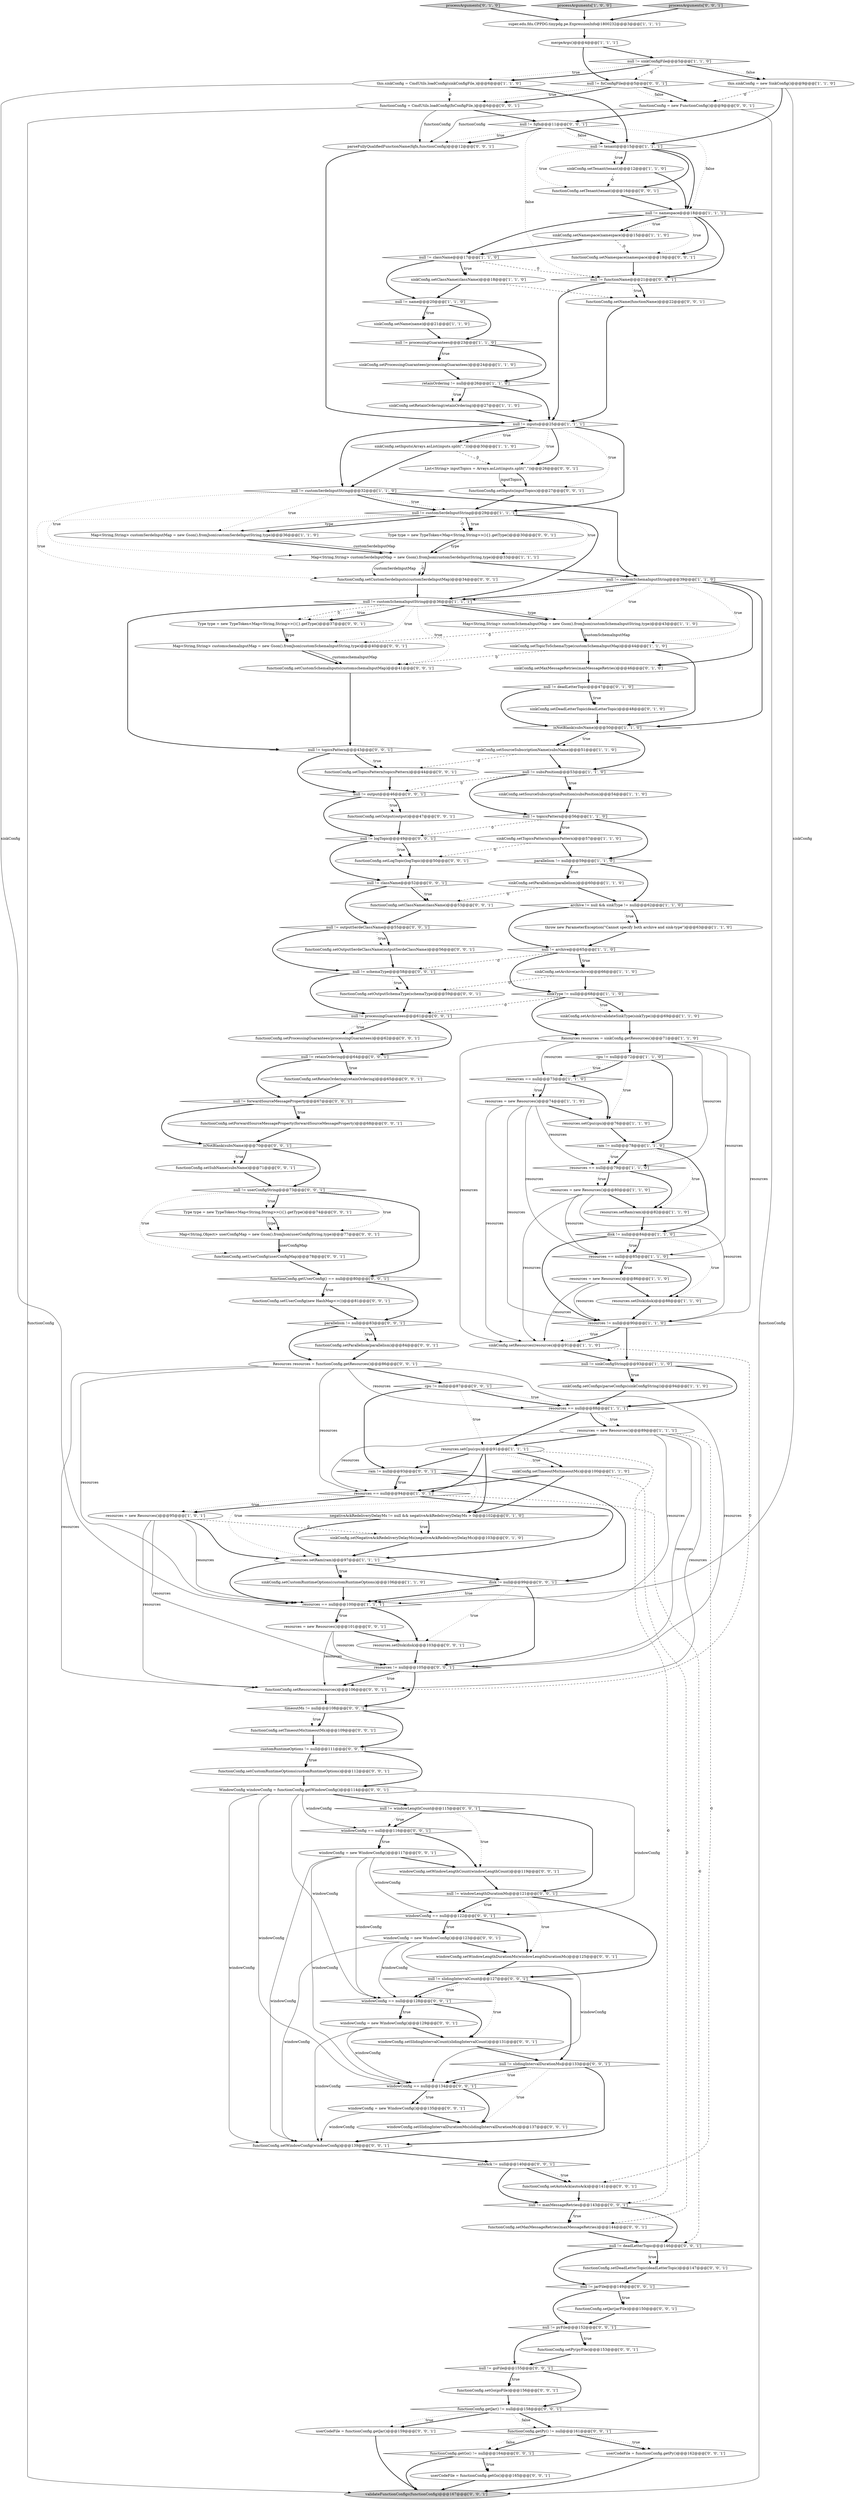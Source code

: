 digraph {
143 [style = filled, label = "functionConfig.setParallelism(parallelism)@@@84@@@['0', '0', '1']", fillcolor = white, shape = ellipse image = "AAA0AAABBB3BBB"];
32 [style = filled, label = "sinkConfig.setProcessingGuarantees(processingGuarantees)@@@24@@@['1', '1', '0']", fillcolor = white, shape = ellipse image = "AAA0AAABBB1BBB"];
144 [style = filled, label = "windowConfig = new WindowConfig()@@@117@@@['0', '0', '1']", fillcolor = white, shape = ellipse image = "AAA0AAABBB3BBB"];
41 [style = filled, label = "sinkConfig.setTopicToSchemaType(customSchemaInputMap)@@@44@@@['1', '1', '0']", fillcolor = white, shape = ellipse image = "AAA0AAABBB1BBB"];
123 [style = filled, label = "functionConfig.setCustomRuntimeOptions(customRuntimeOptions)@@@112@@@['0', '0', '1']", fillcolor = white, shape = ellipse image = "AAA0AAABBB3BBB"];
28 [style = filled, label = "sinkConfig.setClassName(className)@@@18@@@['1', '1', '0']", fillcolor = white, shape = ellipse image = "AAA0AAABBB1BBB"];
85 [style = filled, label = "functionConfig.setOutput(output)@@@47@@@['0', '0', '1']", fillcolor = white, shape = ellipse image = "AAA0AAABBB3BBB"];
165 [style = filled, label = "functionConfig.setNamespace(namespace)@@@19@@@['0', '0', '1']", fillcolor = white, shape = ellipse image = "AAA0AAABBB3BBB"];
130 [style = filled, label = "functionConfig.setClassName(className)@@@53@@@['0', '0', '1']", fillcolor = white, shape = ellipse image = "AAA0AAABBB3BBB"];
95 [style = filled, label = "functionConfig.setTopicsPattern(topicsPattern)@@@44@@@['0', '0', '1']", fillcolor = white, shape = ellipse image = "AAA0AAABBB3BBB"];
150 [style = filled, label = "functionConfig.setOutputSerdeClassName(outputSerdeClassName)@@@56@@@['0', '0', '1']", fillcolor = white, shape = ellipse image = "AAA0AAABBB3BBB"];
158 [style = filled, label = "null != slidingIntervalDurationMs@@@133@@@['0', '0', '1']", fillcolor = white, shape = diamond image = "AAA0AAABBB3BBB"];
161 [style = filled, label = "windowConfig.setSlidingIntervalCount(slidingIntervalCount)@@@131@@@['0', '0', '1']", fillcolor = white, shape = ellipse image = "AAA0AAABBB3BBB"];
7 [style = filled, label = "mergeArgs()@@@4@@@['1', '1', '1']", fillcolor = white, shape = ellipse image = "AAA0AAABBB1BBB"];
58 [style = filled, label = "sinkConfig.setConfigs(parseConfigs(sinkConfigString))@@@94@@@['1', '1', '0']", fillcolor = white, shape = ellipse image = "AAA0AAABBB1BBB"];
48 [style = filled, label = "resources.setRam(ram)@@@97@@@['1', '1', '1']", fillcolor = white, shape = ellipse image = "AAA0AAABBB1BBB"];
89 [style = filled, label = "windowConfig.setSlidingIntervalDurationMs(slidingIntervalDurationMs)@@@137@@@['0', '0', '1']", fillcolor = white, shape = ellipse image = "AAA0AAABBB3BBB"];
133 [style = filled, label = "List<String> inputTopics = Arrays.asList(inputs.split(\",\"))@@@26@@@['0', '0', '1']", fillcolor = white, shape = ellipse image = "AAA0AAABBB3BBB"];
142 [style = filled, label = "functionConfig = CmdUtils.loadConfig(fnConfigFile,)@@@6@@@['0', '0', '1']", fillcolor = white, shape = ellipse image = "AAA0AAABBB3BBB"];
0 [style = filled, label = "null != tenant@@@15@@@['1', '1', '1']", fillcolor = white, shape = diamond image = "AAA0AAABBB1BBB"];
6 [style = filled, label = "sinkConfig.setArchive(archive)@@@66@@@['1', '1', '0']", fillcolor = white, shape = ellipse image = "AAA0AAABBB1BBB"];
29 [style = filled, label = "sinkConfig.setCustomRuntimeOptions(customRuntimeOptions)@@@106@@@['1', '1', '0']", fillcolor = white, shape = ellipse image = "AAA0AAABBB1BBB"];
47 [style = filled, label = "resources = new Resources()@@@95@@@['1', '0', '1']", fillcolor = white, shape = ellipse image = "AAA0AAABBB1BBB"];
118 [style = filled, label = "functionConfig.setGo(goFile)@@@156@@@['0', '0', '1']", fillcolor = white, shape = ellipse image = "AAA0AAABBB3BBB"];
140 [style = filled, label = "validateFunctionConfigs(functionConfig)@@@167@@@['0', '0', '1']", fillcolor = lightgray, shape = ellipse image = "AAA0AAABBB3BBB"];
156 [style = filled, label = "null != className@@@52@@@['0', '0', '1']", fillcolor = white, shape = diamond image = "AAA0AAABBB3BBB"];
70 [style = filled, label = "processArguments['0', '1', '0']", fillcolor = lightgray, shape = diamond image = "AAA0AAABBB2BBB"];
157 [style = filled, label = "functionConfig.setForwardSourceMessageProperty(forwardSourceMessageProperty)@@@68@@@['0', '0', '1']", fillcolor = white, shape = ellipse image = "AAA0AAABBB3BBB"];
38 [style = filled, label = "sinkConfig.setTenant(tenant)@@@12@@@['1', '1', '0']", fillcolor = white, shape = ellipse image = "AAA0AAABBB1BBB"];
59 [style = filled, label = "processArguments['1', '0', '0']", fillcolor = lightgray, shape = diamond image = "AAA0AAABBB1BBB"];
132 [style = filled, label = "functionConfig.getJar() != null@@@158@@@['0', '0', '1']", fillcolor = white, shape = diamond image = "AAA0AAABBB3BBB"];
80 [style = filled, label = "windowConfig == null@@@116@@@['0', '0', '1']", fillcolor = white, shape = diamond image = "AAA0AAABBB3BBB"];
111 [style = filled, label = "windowConfig.setWindowLengthCount(windowLengthCount)@@@119@@@['0', '0', '1']", fillcolor = white, shape = ellipse image = "AAA0AAABBB3BBB"];
93 [style = filled, label = "Type type = new TypeToken<Map<String,String>>(){}.getType()@@@30@@@['0', '0', '1']", fillcolor = white, shape = ellipse image = "AAA0AAABBB3BBB"];
50 [style = filled, label = "archive != null && sinkType != null@@@62@@@['1', '1', '0']", fillcolor = white, shape = diamond image = "AAA0AAABBB1BBB"];
66 [style = filled, label = "cpu != null@@@72@@@['1', '1', '0']", fillcolor = white, shape = diamond image = "AAA0AAABBB1BBB"];
164 [style = filled, label = "disk != null@@@99@@@['0', '0', '1']", fillcolor = white, shape = diamond image = "AAA0AAABBB3BBB"];
105 [style = filled, label = "resources.setDisk(disk)@@@103@@@['0', '0', '1']", fillcolor = white, shape = ellipse image = "AAA0AAABBB3BBB"];
154 [style = filled, label = "windowConfig = new WindowConfig()@@@135@@@['0', '0', '1']", fillcolor = white, shape = ellipse image = "AAA0AAABBB3BBB"];
153 [style = filled, label = "functionConfig.setProcessingGuarantees(processingGuarantees)@@@62@@@['0', '0', '1']", fillcolor = white, shape = ellipse image = "AAA0AAABBB3BBB"];
81 [style = filled, label = "userCodeFile = functionConfig.getJar()@@@159@@@['0', '0', '1']", fillcolor = white, shape = ellipse image = "AAA0AAABBB3BBB"];
72 [style = filled, label = "sinkConfig.setNegativeAckRedeliveryDelayMs(negativeAckRedeliveryDelayMs)@@@103@@@['0', '1', '0']", fillcolor = white, shape = ellipse image = "AAA1AAABBB2BBB"];
90 [style = filled, label = "cpu != null@@@87@@@['0', '0', '1']", fillcolor = white, shape = diamond image = "AAA0AAABBB3BBB"];
92 [style = filled, label = "Type type = new TypeToken<Map<String,String>>(){}.getType()@@@37@@@['0', '0', '1']", fillcolor = white, shape = ellipse image = "AAA0AAABBB3BBB"];
100 [style = filled, label = "windowConfig == null@@@128@@@['0', '0', '1']", fillcolor = white, shape = diamond image = "AAA0AAABBB3BBB"];
35 [style = filled, label = "isNotBlank(subsName)@@@50@@@['1', '1', '0']", fillcolor = white, shape = diamond image = "AAA0AAABBB1BBB"];
103 [style = filled, label = "null != goFile@@@155@@@['0', '0', '1']", fillcolor = white, shape = diamond image = "AAA0AAABBB3BBB"];
135 [style = filled, label = "null != outputSerdeClassName@@@55@@@['0', '0', '1']", fillcolor = white, shape = diamond image = "AAA0AAABBB3BBB"];
19 [style = filled, label = "resources != null@@@90@@@['1', '1', '0']", fillcolor = white, shape = diamond image = "AAA0AAABBB1BBB"];
82 [style = filled, label = "Resources resources = functionConfig.getResources()@@@86@@@['0', '0', '1']", fillcolor = white, shape = ellipse image = "AAA0AAABBB3BBB"];
40 [style = filled, label = "resources = new Resources()@@@80@@@['1', '1', '0']", fillcolor = white, shape = ellipse image = "AAA0AAABBB1BBB"];
77 [style = filled, label = "Type type = new TypeToken<Map<String,String>>(){}.getType()@@@74@@@['0', '0', '1']", fillcolor = white, shape = ellipse image = "AAA0AAABBB3BBB"];
11 [style = filled, label = "resources.setCpu(cpu)@@@91@@@['1', '1', '1']", fillcolor = white, shape = ellipse image = "AAA0AAABBB1BBB"];
4 [style = filled, label = "sinkConfig.setInputs(Arrays.asList(inputs.split(\",\")))@@@30@@@['1', '1', '0']", fillcolor = white, shape = ellipse image = "AAA0AAABBB1BBB"];
110 [style = filled, label = "null != jarFile@@@149@@@['0', '0', '1']", fillcolor = white, shape = diamond image = "AAA0AAABBB3BBB"];
57 [style = filled, label = "parallelism != null@@@59@@@['1', '1', '0']", fillcolor = white, shape = diamond image = "AAA0AAABBB1BBB"];
3 [style = filled, label = "Map<String,String> customSerdeInputMap = new Gson().fromJson(customSerdeInputString,type)@@@36@@@['1', '1', '0']", fillcolor = white, shape = ellipse image = "AAA0AAABBB1BBB"];
128 [style = filled, label = "processArguments['0', '0', '1']", fillcolor = lightgray, shape = diamond image = "AAA0AAABBB3BBB"];
166 [style = filled, label = "resources != null@@@105@@@['0', '0', '1']", fillcolor = white, shape = diamond image = "AAA0AAABBB3BBB"];
24 [style = filled, label = "resources == null@@@88@@@['1', '1', '1']", fillcolor = white, shape = diamond image = "AAA0AAABBB1BBB"];
83 [style = filled, label = "null != processingGuarantees@@@61@@@['0', '0', '1']", fillcolor = white, shape = diamond image = "AAA0AAABBB3BBB"];
108 [style = filled, label = "functionConfig.setCustomSchemaInputs(customschemaInputMap)@@@41@@@['0', '0', '1']", fillcolor = white, shape = ellipse image = "AAA0AAABBB3BBB"];
62 [style = filled, label = "resources = new Resources()@@@89@@@['1', '1', '1']", fillcolor = white, shape = ellipse image = "AAA0AAABBB1BBB"];
107 [style = filled, label = "null != output@@@46@@@['0', '0', '1']", fillcolor = white, shape = diamond image = "AAA0AAABBB3BBB"];
138 [style = filled, label = "windowConfig.setWindowLengthDurationMs(windowLengthDurationMs)@@@125@@@['0', '0', '1']", fillcolor = white, shape = ellipse image = "AAA0AAABBB3BBB"];
16 [style = filled, label = "ram != null@@@78@@@['1', '1', '0']", fillcolor = white, shape = diamond image = "AAA0AAABBB1BBB"];
119 [style = filled, label = "autoAck != null@@@140@@@['0', '0', '1']", fillcolor = white, shape = diamond image = "AAA0AAABBB3BBB"];
2 [style = filled, label = "null != topicsPattern@@@56@@@['1', '1', '0']", fillcolor = white, shape = diamond image = "AAA0AAABBB1BBB"];
15 [style = filled, label = "Map<String,String> customSerdeInputMap = new Gson().fromJson(customSerdeInputString,type)@@@33@@@['1', '1', '1']", fillcolor = white, shape = ellipse image = "AAA0AAABBB1BBB"];
109 [style = filled, label = "functionConfig = new FunctionConfig()@@@9@@@['0', '0', '1']", fillcolor = white, shape = ellipse image = "AAA0AAABBB3BBB"];
8 [style = filled, label = "null != customSchemaInputString@@@36@@@['1', '1', '1']", fillcolor = white, shape = diamond image = "AAA0AAABBB1BBB"];
88 [style = filled, label = "null != userConfigString@@@73@@@['0', '0', '1']", fillcolor = white, shape = diamond image = "AAA0AAABBB3BBB"];
113 [style = filled, label = "windowConfig == null@@@122@@@['0', '0', '1']", fillcolor = white, shape = diamond image = "AAA0AAABBB3BBB"];
137 [style = filled, label = "windowConfig = new WindowConfig()@@@129@@@['0', '0', '1']", fillcolor = white, shape = ellipse image = "AAA0AAABBB3BBB"];
145 [style = filled, label = "null != windowLengthDurationMs@@@121@@@['0', '0', '1']", fillcolor = white, shape = diamond image = "AAA0AAABBB3BBB"];
55 [style = filled, label = "sinkConfig.setParallelism(parallelism)@@@60@@@['1', '1', '0']", fillcolor = white, shape = ellipse image = "AAA0AAABBB1BBB"];
53 [style = filled, label = "null != customSchemaInputString@@@39@@@['1', '1', '0']", fillcolor = white, shape = diamond image = "AAA0AAABBB1BBB"];
155 [style = filled, label = "userCodeFile = functionConfig.getGo()@@@165@@@['0', '0', '1']", fillcolor = white, shape = ellipse image = "AAA0AAABBB3BBB"];
42 [style = filled, label = "resources == null@@@79@@@['1', '1', '0']", fillcolor = white, shape = diamond image = "AAA0AAABBB1BBB"];
61 [style = filled, label = "sinkConfig.setArchive(validateSinkType(sinkType))@@@69@@@['1', '1', '0']", fillcolor = white, shape = ellipse image = "AAA0AAABBB1BBB"];
76 [style = filled, label = "functionConfig.setMaxMessageRetries(maxMessageRetries)@@@144@@@['0', '0', '1']", fillcolor = white, shape = ellipse image = "AAA0AAABBB3BBB"];
146 [style = filled, label = "timeoutMs != null@@@108@@@['0', '0', '1']", fillcolor = white, shape = diamond image = "AAA0AAABBB3BBB"];
64 [style = filled, label = "null != subsPosition@@@53@@@['1', '1', '0']", fillcolor = white, shape = diamond image = "AAA0AAABBB1BBB"];
160 [style = filled, label = "resources = new Resources()@@@101@@@['0', '0', '1']", fillcolor = white, shape = ellipse image = "AAA0AAABBB3BBB"];
117 [style = filled, label = "customRuntimeOptions != null@@@111@@@['0', '0', '1']", fillcolor = white, shape = diamond image = "AAA0AAABBB3BBB"];
54 [style = filled, label = "sinkConfig.setName(name)@@@21@@@['1', '1', '0']", fillcolor = white, shape = ellipse image = "AAA0AAABBB1BBB"];
20 [style = filled, label = "resources == null@@@94@@@['1', '0', '1']", fillcolor = white, shape = diamond image = "AAA0AAABBB1BBB"];
1 [style = filled, label = "sinkConfig.setSourceSubscriptionPosition(subsPosition)@@@54@@@['1', '1', '0']", fillcolor = white, shape = ellipse image = "AAA0AAABBB1BBB"];
52 [style = filled, label = "resources.setDisk(disk)@@@88@@@['1', '1', '0']", fillcolor = white, shape = ellipse image = "AAA0AAABBB1BBB"];
51 [style = filled, label = "resources == null@@@85@@@['1', '1', '0']", fillcolor = white, shape = diamond image = "AAA0AAABBB1BBB"];
34 [style = filled, label = "null != name@@@20@@@['1', '1', '0']", fillcolor = white, shape = diamond image = "AAA0AAABBB1BBB"];
98 [style = filled, label = "null != deadLetterTopic@@@146@@@['0', '0', '1']", fillcolor = white, shape = diamond image = "AAA0AAABBB3BBB"];
33 [style = filled, label = "null != inputs@@@25@@@['1', '1', '1']", fillcolor = white, shape = diamond image = "AAA0AAABBB1BBB"];
97 [style = filled, label = "parseFullyQualifiedFunctionName(fqfn,functionConfig)@@@12@@@['0', '0', '1']", fillcolor = white, shape = ellipse image = "AAA0AAABBB3BBB"];
134 [style = filled, label = "null != pyFile@@@152@@@['0', '0', '1']", fillcolor = white, shape = diamond image = "AAA0AAABBB3BBB"];
43 [style = filled, label = "Map<String,String> customSchemaInputMap = new Gson().fromJson(customSchemaInputString,type)@@@43@@@['1', '1', '0']", fillcolor = white, shape = ellipse image = "AAA0AAABBB1BBB"];
84 [style = filled, label = "functionConfig.setInputs(inputTopics)@@@27@@@['0', '0', '1']", fillcolor = white, shape = ellipse image = "AAA0AAABBB3BBB"];
124 [style = filled, label = "windowConfig = new WindowConfig()@@@123@@@['0', '0', '1']", fillcolor = white, shape = ellipse image = "AAA0AAABBB3BBB"];
129 [style = filled, label = "isNotBlank(subsName)@@@70@@@['0', '0', '1']", fillcolor = white, shape = diamond image = "AAA0AAABBB3BBB"];
120 [style = filled, label = "functionConfig.setWindowConfig(windowConfig)@@@139@@@['0', '0', '1']", fillcolor = white, shape = ellipse image = "AAA0AAABBB3BBB"];
101 [style = filled, label = "windowConfig == null@@@134@@@['0', '0', '1']", fillcolor = white, shape = diamond image = "AAA0AAABBB3BBB"];
126 [style = filled, label = "functionConfig.setLogTopic(logTopic)@@@50@@@['0', '0', '1']", fillcolor = white, shape = ellipse image = "AAA0AAABBB3BBB"];
99 [style = filled, label = "functionConfig.setJar(jarFile)@@@150@@@['0', '0', '1']", fillcolor = white, shape = ellipse image = "AAA0AAABBB3BBB"];
39 [style = filled, label = "null != sinkConfigFile@@@5@@@['1', '1', '0']", fillcolor = white, shape = diamond image = "AAA0AAABBB1BBB"];
102 [style = filled, label = "parallelism != null@@@83@@@['0', '0', '1']", fillcolor = white, shape = diamond image = "AAA0AAABBB3BBB"];
127 [style = filled, label = "ram != null@@@93@@@['0', '0', '1']", fillcolor = white, shape = diamond image = "AAA0AAABBB3BBB"];
163 [style = filled, label = "functionConfig.getGo() != null@@@164@@@['0', '0', '1']", fillcolor = white, shape = diamond image = "AAA0AAABBB3BBB"];
45 [style = filled, label = "null != customSerdeInputString@@@29@@@['1', '1', '1']", fillcolor = white, shape = diamond image = "AAA0AAABBB1BBB"];
13 [style = filled, label = "null != processingGuarantees@@@23@@@['1', '1', '0']", fillcolor = white, shape = diamond image = "AAA0AAABBB1BBB"];
131 [style = filled, label = "null != functionName@@@21@@@['0', '0', '1']", fillcolor = white, shape = diamond image = "AAA0AAABBB3BBB"];
141 [style = filled, label = "functionConfig.setOutputSchemaType(schemaType)@@@59@@@['0', '0', '1']", fillcolor = white, shape = ellipse image = "AAA0AAABBB3BBB"];
125 [style = filled, label = "functionConfig.setDeadLetterTopic(deadLetterTopic)@@@147@@@['0', '0', '1']", fillcolor = white, shape = ellipse image = "AAA0AAABBB3BBB"];
31 [style = filled, label = "resources.setRam(ram)@@@82@@@['1', '1', '0']", fillcolor = white, shape = ellipse image = "AAA0AAABBB1BBB"];
49 [style = filled, label = "super.edu.fdu.CPPDG.tinypdg.pe.ExpressionInfo@1800232@@@3@@@['1', '1', '1']", fillcolor = white, shape = ellipse image = "AAA0AAABBB1BBB"];
115 [style = filled, label = "functionConfig.setRetainOrdering(retainOrdering)@@@65@@@['0', '0', '1']", fillcolor = white, shape = ellipse image = "AAA0AAABBB3BBB"];
148 [style = filled, label = "null != topicsPattern@@@43@@@['0', '0', '1']", fillcolor = white, shape = diamond image = "AAA0AAABBB3BBB"];
106 [style = filled, label = "Map<String,String> customschemaInputMap = new Gson().fromJson(customSchemaInputString,type)@@@40@@@['0', '0', '1']", fillcolor = white, shape = ellipse image = "AAA0AAABBB3BBB"];
159 [style = filled, label = "null != logTopic@@@49@@@['0', '0', '1']", fillcolor = white, shape = diamond image = "AAA0AAABBB3BBB"];
94 [style = filled, label = "functionConfig.setSubName(subsName)@@@71@@@['0', '0', '1']", fillcolor = white, shape = ellipse image = "AAA0AAABBB3BBB"];
152 [style = filled, label = "null != fqfn@@@11@@@['0', '0', '1']", fillcolor = white, shape = diamond image = "AAA0AAABBB3BBB"];
162 [style = filled, label = "null != fnConfigFile@@@5@@@['0', '0', '1']", fillcolor = white, shape = diamond image = "AAA0AAABBB3BBB"];
74 [style = filled, label = "null != maxMessageRetries@@@143@@@['0', '0', '1']", fillcolor = white, shape = diamond image = "AAA0AAABBB3BBB"];
37 [style = filled, label = "sinkConfig.setSourceSubscriptionName(subsName)@@@51@@@['1', '1', '0']", fillcolor = white, shape = ellipse image = "AAA0AAABBB1BBB"];
79 [style = filled, label = "functionConfig.setAutoAck(autoAck)@@@141@@@['0', '0', '1']", fillcolor = white, shape = ellipse image = "AAA0AAABBB3BBB"];
14 [style = filled, label = "null != customSerdeInputString@@@32@@@['1', '1', '0']", fillcolor = white, shape = diamond image = "AAA0AAABBB1BBB"];
65 [style = filled, label = "null != namespace@@@18@@@['1', '1', '1']", fillcolor = white, shape = diamond image = "AAA0AAABBB1BBB"];
121 [style = filled, label = "functionConfig.setName(functionName)@@@22@@@['0', '0', '1']", fillcolor = white, shape = ellipse image = "AAA0AAABBB3BBB"];
36 [style = filled, label = "this.sinkConfig = CmdUtils.loadConfig(sinkConfigFile,)@@@6@@@['1', '1', '0']", fillcolor = white, shape = ellipse image = "AAA0AAABBB1BBB"];
17 [style = filled, label = "resources = new Resources()@@@74@@@['1', '1', '0']", fillcolor = white, shape = ellipse image = "AAA0AAABBB1BBB"];
60 [style = filled, label = "sinkConfig.setTimeoutMs(timeoutMs)@@@100@@@['1', '1', '0']", fillcolor = white, shape = ellipse image = "AAA0AAABBB1BBB"];
26 [style = filled, label = "disk != null@@@84@@@['1', '1', '0']", fillcolor = white, shape = diamond image = "AAA0AAABBB1BBB"];
114 [style = filled, label = "functionConfig.setCustomSerdeInputs(customSerdeInputMap)@@@34@@@['0', '0', '1']", fillcolor = white, shape = ellipse image = "AAA0AAABBB3BBB"];
21 [style = filled, label = "Resources resources = sinkConfig.getResources()@@@71@@@['1', '1', '0']", fillcolor = white, shape = ellipse image = "AAA0AAABBB1BBB"];
112 [style = filled, label = "functionConfig.setUserConfig(userConfigMap)@@@78@@@['0', '0', '1']", fillcolor = white, shape = ellipse image = "AAA0AAABBB3BBB"];
147 [style = filled, label = "null != slidingIntervalCount@@@127@@@['0', '0', '1']", fillcolor = white, shape = diamond image = "AAA0AAABBB3BBB"];
68 [style = filled, label = "sinkConfig.setMaxMessageRetries(maxMessageRetries)@@@46@@@['0', '1', '0']", fillcolor = white, shape = ellipse image = "AAA1AAABBB2BBB"];
44 [style = filled, label = "sinkConfig.setTopicsPattern(topicsPattern)@@@57@@@['1', '1', '0']", fillcolor = white, shape = ellipse image = "AAA0AAABBB1BBB"];
27 [style = filled, label = "resources.setCpu(cpu)@@@76@@@['1', '1', '0']", fillcolor = white, shape = ellipse image = "AAA0AAABBB1BBB"];
67 [style = filled, label = "resources == null@@@100@@@['1', '1', '1']", fillcolor = white, shape = diamond image = "AAA0AAABBB1BBB"];
71 [style = filled, label = "negativeAckRedeliveryDelayMs != null && negativeAckRedeliveryDelayMs > 0@@@102@@@['0', '1', '0']", fillcolor = white, shape = diamond image = "AAA0AAABBB2BBB"];
104 [style = filled, label = "userCodeFile = functionConfig.getPy()@@@162@@@['0', '0', '1']", fillcolor = white, shape = ellipse image = "AAA0AAABBB3BBB"];
69 [style = filled, label = "null != deadLetterTopic@@@47@@@['0', '1', '0']", fillcolor = white, shape = diamond image = "AAA1AAABBB2BBB"];
73 [style = filled, label = "sinkConfig.setDeadLetterTopic(deadLetterTopic)@@@48@@@['0', '1', '0']", fillcolor = white, shape = ellipse image = "AAA1AAABBB2BBB"];
139 [style = filled, label = "WindowConfig windowConfig = functionConfig.getWindowConfig()@@@114@@@['0', '0', '1']", fillcolor = white, shape = ellipse image = "AAA0AAABBB3BBB"];
23 [style = filled, label = "sinkType != null@@@68@@@['1', '1', '0']", fillcolor = white, shape = diamond image = "AAA0AAABBB1BBB"];
12 [style = filled, label = "null != className@@@17@@@['1', '1', '0']", fillcolor = white, shape = diamond image = "AAA0AAABBB1BBB"];
5 [style = filled, label = "null != sinkConfigString@@@93@@@['1', '1', '0']", fillcolor = white, shape = diamond image = "AAA0AAABBB1BBB"];
122 [style = filled, label = "functionConfig.setTenant(tenant)@@@16@@@['0', '0', '1']", fillcolor = white, shape = ellipse image = "AAA0AAABBB3BBB"];
151 [style = filled, label = "functionConfig.setTimeoutMs(timeoutMs)@@@109@@@['0', '0', '1']", fillcolor = white, shape = ellipse image = "AAA0AAABBB3BBB"];
75 [style = filled, label = "functionConfig.setPy(pyFile)@@@153@@@['0', '0', '1']", fillcolor = white, shape = ellipse image = "AAA0AAABBB3BBB"];
78 [style = filled, label = "null != retainOrdering@@@64@@@['0', '0', '1']", fillcolor = white, shape = diamond image = "AAA0AAABBB3BBB"];
18 [style = filled, label = "this.sinkConfig = new SinkConfig()@@@9@@@['1', '1', '0']", fillcolor = white, shape = ellipse image = "AAA0AAABBB1BBB"];
87 [style = filled, label = "null != forwardSourceMessageProperty@@@67@@@['0', '0', '1']", fillcolor = white, shape = diamond image = "AAA0AAABBB3BBB"];
46 [style = filled, label = "resources = new Resources()@@@86@@@['1', '1', '0']", fillcolor = white, shape = ellipse image = "AAA0AAABBB1BBB"];
22 [style = filled, label = "sinkConfig.setRetainOrdering(retainOrdering)@@@27@@@['1', '1', '0']", fillcolor = white, shape = ellipse image = "AAA0AAABBB1BBB"];
96 [style = filled, label = "functionConfig.getUserConfig() == null@@@80@@@['0', '0', '1']", fillcolor = white, shape = diamond image = "AAA0AAABBB3BBB"];
86 [style = filled, label = "Map<String,Object> userConfigMap = new Gson().fromJson(userConfigString,type)@@@77@@@['0', '0', '1']", fillcolor = white, shape = ellipse image = "AAA0AAABBB3BBB"];
167 [style = filled, label = "functionConfig.setUserConfig(new HashMap<>())@@@81@@@['0', '0', '1']", fillcolor = white, shape = ellipse image = "AAA0AAABBB3BBB"];
25 [style = filled, label = "sinkConfig.setResources(resources)@@@91@@@['1', '1', '0']", fillcolor = white, shape = ellipse image = "AAA0AAABBB1BBB"];
30 [style = filled, label = "retainOrdering != null@@@26@@@['1', '1', '0']", fillcolor = white, shape = diamond image = "AAA0AAABBB1BBB"];
56 [style = filled, label = "sinkConfig.setNamespace(namespace)@@@15@@@['1', '1', '0']", fillcolor = white, shape = ellipse image = "AAA0AAABBB1BBB"];
63 [style = filled, label = "throw new ParameterException(\"Cannot specify both archive and sink-type\")@@@63@@@['1', '1', '0']", fillcolor = white, shape = ellipse image = "AAA0AAABBB1BBB"];
116 [style = filled, label = "null != schemaType@@@58@@@['0', '0', '1']", fillcolor = white, shape = diamond image = "AAA0AAABBB3BBB"];
136 [style = filled, label = "null != windowLengthCount@@@115@@@['0', '0', '1']", fillcolor = white, shape = diamond image = "AAA0AAABBB3BBB"];
149 [style = filled, label = "functionConfig.setResources(resources)@@@106@@@['0', '0', '1']", fillcolor = white, shape = ellipse image = "AAA0AAABBB3BBB"];
10 [style = filled, label = "resources == null@@@73@@@['1', '1', '0']", fillcolor = white, shape = diamond image = "AAA0AAABBB1BBB"];
91 [style = filled, label = "functionConfig.getPy() != null@@@161@@@['0', '0', '1']", fillcolor = white, shape = diamond image = "AAA0AAABBB3BBB"];
9 [style = filled, label = "null != archive@@@65@@@['1', '1', '0']", fillcolor = white, shape = diamond image = "AAA0AAABBB1BBB"];
163->140 [style = bold, label=""];
86->112 [style = solid, label="userConfigMap"];
91->163 [style = bold, label=""];
2->159 [style = dashed, label="0"];
8->92 [style = dotted, label="true"];
22->33 [style = bold, label=""];
91->104 [style = bold, label=""];
26->52 [style = dotted, label="true"];
51->52 [style = bold, label=""];
166->149 [style = bold, label=""];
41->35 [style = bold, label=""];
20->47 [style = bold, label=""];
39->18 [style = bold, label=""];
64->1 [style = dotted, label="true"];
146->151 [style = bold, label=""];
77->86 [style = solid, label="type"];
37->64 [style = bold, label=""];
35->37 [style = bold, label=""];
88->96 [style = bold, label=""];
62->67 [style = solid, label="resources"];
4->133 [style = dashed, label="0"];
33->84 [style = dotted, label="true"];
58->24 [style = bold, label=""];
2->44 [style = dotted, label="true"];
162->142 [style = dotted, label="true"];
44->126 [style = dashed, label="0"];
21->19 [style = solid, label="resources"];
15->53 [style = bold, label=""];
34->54 [style = dotted, label="true"];
39->18 [style = dotted, label="false"];
66->16 [style = bold, label=""];
1->2 [style = bold, label=""];
0->122 [style = bold, label=""];
67->160 [style = bold, label=""];
96->167 [style = bold, label=""];
87->129 [style = bold, label=""];
67->160 [style = dotted, label="true"];
101->89 [style = bold, label=""];
128->49 [style = bold, label=""];
11->20 [style = bold, label=""];
147->100 [style = dotted, label="true"];
55->130 [style = dashed, label="0"];
134->75 [style = dotted, label="true"];
34->54 [style = bold, label=""];
0->38 [style = bold, label=""];
139->120 [style = solid, label="windowConfig"];
20->47 [style = dotted, label="true"];
54->13 [style = bold, label=""];
136->111 [style = dotted, label="true"];
145->113 [style = bold, label=""];
25->5 [style = bold, label=""];
5->24 [style = bold, label=""];
142->152 [style = bold, label=""];
60->71 [style = bold, label=""];
18->67 [style = solid, label="sinkConfig"];
152->0 [style = dotted, label="false"];
55->50 [style = bold, label=""];
71->72 [style = bold, label=""];
53->43 [style = dotted, label="true"];
139->100 [style = solid, label="windowConfig"];
110->134 [style = bold, label=""];
33->45 [style = bold, label=""];
48->29 [style = dotted, label="true"];
137->161 [style = bold, label=""];
154->120 [style = solid, label="windowConfig"];
67->105 [style = bold, label=""];
86->112 [style = bold, label=""];
124->100 [style = solid, label="windowConfig"];
165->131 [style = bold, label=""];
14->3 [style = dotted, label="true"];
98->125 [style = bold, label=""];
46->25 [style = solid, label="resources"];
145->138 [style = dotted, label="true"];
159->126 [style = bold, label=""];
0->65 [style = bold, label=""];
40->31 [style = bold, label=""];
16->42 [style = bold, label=""];
82->90 [style = bold, label=""];
96->102 [style = bold, label=""];
11->60 [style = dotted, label="true"];
87->157 [style = dotted, label="true"];
47->48 [style = bold, label=""];
134->103 [style = bold, label=""];
144->111 [style = bold, label=""];
30->33 [style = bold, label=""];
46->52 [style = bold, label=""];
142->97 [style = solid, label="functionConfig"];
109->140 [style = solid, label="functionConfig"];
36->0 [style = bold, label=""];
81->140 [style = bold, label=""];
146->151 [style = dotted, label="true"];
19->25 [style = dotted, label="true"];
78->115 [style = dotted, label="true"];
144->101 [style = solid, label="windowConfig"];
148->107 [style = bold, label=""];
53->41 [style = dotted, label="true"];
62->149 [style = solid, label="resources"];
47->149 [style = solid, label="resources"];
56->12 [style = bold, label=""];
53->8 [style = bold, label=""];
155->140 [style = bold, label=""];
139->101 [style = solid, label="windowConfig"];
64->107 [style = dashed, label="0"];
47->67 [style = solid, label="resources"];
10->27 [style = bold, label=""];
160->149 [style = solid, label="resources"];
12->28 [style = dotted, label="true"];
107->159 [style = bold, label=""];
142->140 [style = solid, label="functionConfig"];
27->16 [style = bold, label=""];
91->104 [style = dotted, label="true"];
64->2 [style = bold, label=""];
109->97 [style = solid, label="functionConfig"];
3->15 [style = bold, label=""];
4->14 [style = bold, label=""];
32->30 [style = bold, label=""];
10->17 [style = dotted, label="true"];
134->75 [style = bold, label=""];
18->0 [style = bold, label=""];
164->67 [style = bold, label=""];
160->166 [style = solid, label="resources"];
61->21 [style = bold, label=""];
65->165 [style = bold, label=""];
160->105 [style = bold, label=""];
124->101 [style = solid, label="windowConfig"];
69->35 [style = bold, label=""];
45->93 [style = dashed, label="0"];
122->65 [style = bold, label=""];
59->49 [style = bold, label=""];
21->10 [style = solid, label="resources"];
41->68 [style = bold, label=""];
90->11 [style = dotted, label="true"];
21->66 [style = bold, label=""];
98->125 [style = dotted, label="true"];
139->113 [style = solid, label="windowConfig"];
60->76 [style = dashed, label="0"];
57->55 [style = bold, label=""];
82->24 [style = solid, label="resources"];
163->155 [style = dotted, label="true"];
64->1 [style = bold, label=""];
51->46 [style = bold, label=""];
12->131 [style = dashed, label="0"];
100->137 [style = bold, label=""];
133->84 [style = bold, label=""];
0->122 [style = dotted, label="true"];
20->98 [style = dashed, label="0"];
33->4 [style = dotted, label="true"];
162->109 [style = bold, label=""];
40->19 [style = solid, label="resources"];
153->78 [style = bold, label=""];
10->17 [style = bold, label=""];
17->25 [style = solid, label="resources"];
33->133 [style = bold, label=""];
24->11 [style = bold, label=""];
162->109 [style = dotted, label="false"];
88->77 [style = dotted, label="true"];
133->84 [style = solid, label="inputTopics"];
93->15 [style = solid, label="type"];
42->40 [style = bold, label=""];
84->45 [style = bold, label=""];
9->116 [style = dashed, label="0"];
52->19 [style = bold, label=""];
88->112 [style = dotted, label="true"];
164->67 [style = dotted, label="true"];
69->73 [style = dotted, label="true"];
24->62 [style = bold, label=""];
93->15 [style = bold, label=""];
107->85 [style = dotted, label="true"];
110->99 [style = dotted, label="true"];
11->74 [style = dashed, label="0"];
92->106 [style = solid, label="type"];
150->116 [style = bold, label=""];
74->76 [style = dotted, label="true"];
113->124 [style = bold, label=""];
40->25 [style = solid, label="resources"];
8->92 [style = bold, label=""];
74->76 [style = bold, label=""];
116->141 [style = bold, label=""];
156->130 [style = dotted, label="true"];
147->161 [style = dotted, label="true"];
159->126 [style = dotted, label="true"];
109->152 [style = bold, label=""];
45->93 [style = bold, label=""];
65->56 [style = dotted, label="true"];
5->58 [style = bold, label=""];
19->25 [style = bold, label=""];
164->166 [style = bold, label=""];
132->81 [style = bold, label=""];
90->127 [style = bold, label=""];
78->115 [style = bold, label=""];
17->19 [style = solid, label="resources"];
33->14 [style = bold, label=""];
131->121 [style = dotted, label="true"];
127->20 [style = dotted, label="true"];
159->156 [style = bold, label=""];
143->82 [style = bold, label=""];
144->113 [style = solid, label="windowConfig"];
87->157 [style = bold, label=""];
62->79 [style = dashed, label="0"];
129->88 [style = bold, label=""];
132->81 [style = dotted, label="true"];
66->10 [style = dotted, label="true"];
2->57 [style = bold, label=""];
80->144 [style = dotted, label="true"];
13->30 [style = bold, label=""];
42->31 [style = bold, label=""];
11->127 [style = bold, label=""];
45->3 [style = solid, label="type"];
154->89 [style = bold, label=""];
21->25 [style = solid, label="resources"];
97->33 [style = bold, label=""];
30->22 [style = bold, label=""];
38->122 [style = dashed, label="0"];
5->58 [style = dotted, label="true"];
30->22 [style = dotted, label="true"];
66->27 [style = dotted, label="true"];
16->42 [style = dotted, label="true"];
119->79 [style = bold, label=""];
8->43 [style = bold, label=""];
25->149 [style = dashed, label="0"];
110->99 [style = bold, label=""];
124->138 [style = bold, label=""];
74->98 [style = bold, label=""];
8->108 [style = dotted, label="true"];
113->138 [style = bold, label=""];
163->155 [style = bold, label=""];
12->28 [style = bold, label=""];
71->72 [style = dotted, label="true"];
114->8 [style = bold, label=""];
23->61 [style = bold, label=""];
33->133 [style = dotted, label="true"];
101->154 [style = bold, label=""];
56->165 [style = dashed, label="0"];
50->63 [style = bold, label=""];
47->166 [style = solid, label="resources"];
57->55 [style = dotted, label="true"];
116->141 [style = dotted, label="true"];
152->97 [style = dotted, label="true"];
8->92 [style = dashed, label="0"];
62->20 [style = solid, label="resources"];
144->120 [style = solid, label="windowConfig"];
88->86 [style = dotted, label="true"];
42->40 [style = dotted, label="true"];
28->34 [style = bold, label=""];
65->56 [style = bold, label=""];
39->36 [style = dotted, label="true"];
17->42 [style = solid, label="resources"];
90->24 [style = dotted, label="true"];
11->71 [style = bold, label=""];
53->35 [style = bold, label=""];
105->166 [style = bold, label=""];
135->150 [style = dotted, label="true"];
102->143 [style = dotted, label="true"];
43->41 [style = solid, label="customSchemaInputMap"];
136->80 [style = bold, label=""];
45->114 [style = dotted, label="true"];
156->135 [style = bold, label=""];
103->118 [style = dotted, label="true"];
88->77 [style = bold, label=""];
148->95 [style = bold, label=""];
156->130 [style = bold, label=""];
17->27 [style = bold, label=""];
75->103 [style = bold, label=""];
19->5 [style = bold, label=""];
46->19 [style = solid, label="resources"];
15->114 [style = solid, label="customSerdeInputMap"];
79->74 [style = bold, label=""];
18->109 [style = dashed, label="0"];
7->162 [style = bold, label=""];
131->121 [style = bold, label=""];
78->87 [style = bold, label=""];
107->85 [style = bold, label=""];
132->91 [style = bold, label=""];
41->108 [style = dashed, label="0"];
3->15 [style = solid, label="customSerdeInputMap"];
45->8 [style = bold, label=""];
102->143 [style = bold, label=""];
119->74 [style = bold, label=""];
36->142 [style = dashed, label="0"];
62->166 [style = solid, label="resources"];
119->79 [style = dotted, label="true"];
29->67 [style = bold, label=""];
17->51 [style = solid, label="resources"];
130->135 [style = bold, label=""];
113->124 [style = dotted, label="true"];
137->120 [style = solid, label="windowConfig"];
21->42 [style = solid, label="resources"];
108->148 [style = bold, label=""];
6->23 [style = bold, label=""];
35->64 [style = bold, label=""];
57->50 [style = bold, label=""];
34->13 [style = bold, label=""];
11->60 [style = bold, label=""];
66->10 [style = bold, label=""];
80->144 [style = bold, label=""];
26->51 [style = dotted, label="true"];
35->37 [style = dotted, label="true"];
68->69 [style = bold, label=""];
77->86 [style = bold, label=""];
117->123 [style = bold, label=""];
162->142 [style = bold, label=""];
0->38 [style = dotted, label="true"];
100->161 [style = bold, label=""];
167->102 [style = bold, label=""];
45->15 [style = dotted, label="true"];
48->67 [style = bold, label=""];
117->123 [style = dotted, label="true"];
8->106 [style = dotted, label="true"];
145->147 [style = bold, label=""];
65->131 [style = bold, label=""];
136->80 [style = dotted, label="true"];
106->108 [style = bold, label=""];
71->48 [style = bold, label=""];
38->65 [style = bold, label=""];
111->145 [style = bold, label=""];
16->26 [style = bold, label=""];
158->101 [style = dotted, label="true"];
53->68 [style = bold, label=""];
20->48 [style = bold, label=""];
48->164 [style = bold, label=""];
144->100 [style = solid, label="windowConfig"];
137->101 [style = solid, label="windowConfig"];
96->167 [style = dotted, label="true"];
166->146 [style = bold, label=""];
91->163 [style = dotted, label="false"];
158->120 [style = bold, label=""];
13->32 [style = dotted, label="true"];
24->62 [style = dotted, label="true"];
14->53 [style = bold, label=""];
115->87 [style = bold, label=""];
151->117 [style = bold, label=""];
14->45 [style = dotted, label="true"];
9->23 [style = bold, label=""];
89->120 [style = bold, label=""];
129->94 [style = dotted, label="true"];
13->32 [style = bold, label=""];
139->136 [style = bold, label=""];
127->164 [style = bold, label=""];
123->139 [style = bold, label=""];
33->4 [style = bold, label=""];
50->9 [style = bold, label=""];
70->49 [style = bold, label=""];
9->6 [style = dotted, label="true"];
43->41 [style = bold, label=""];
131->33 [style = bold, label=""];
149->146 [style = bold, label=""];
101->154 [style = dotted, label="true"];
45->93 [style = dotted, label="true"];
65->12 [style = bold, label=""];
103->118 [style = bold, label=""];
15->114 [style = dashed, label="0"];
127->20 [style = bold, label=""];
44->57 [style = bold, label=""];
26->51 [style = bold, label=""];
132->91 [style = dotted, label="false"];
164->105 [style = dotted, label="true"];
141->83 [style = bold, label=""];
94->88 [style = bold, label=""];
51->46 [style = dotted, label="true"];
90->24 [style = bold, label=""];
15->114 [style = bold, label=""];
126->156 [style = bold, label=""];
117->139 [style = bold, label=""];
28->121 [style = dashed, label="0"];
12->34 [style = bold, label=""];
14->45 [style = bold, label=""];
47->72 [style = dashed, label="0"];
31->26 [style = bold, label=""];
104->140 [style = bold, label=""];
127->48 [style = dotted, label="true"];
23->21 [style = bold, label=""];
26->19 [style = bold, label=""];
39->36 [style = bold, label=""];
146->117 [style = bold, label=""];
118->132 [style = bold, label=""];
23->83 [style = dashed, label="0"];
152->131 [style = dotted, label="false"];
23->61 [style = dotted, label="true"];
7->39 [style = bold, label=""];
136->145 [style = bold, label=""];
37->95 [style = dashed, label="0"];
82->67 [style = solid, label="resources"];
83->153 [style = bold, label=""];
147->100 [style = bold, label=""];
53->8 [style = dotted, label="true"];
145->113 [style = dotted, label="true"];
152->65 [style = dotted, label="false"];
92->106 [style = bold, label=""];
2->44 [style = bold, label=""];
8->148 [style = bold, label=""];
40->51 [style = solid, label="resources"];
152->97 [style = bold, label=""];
106->108 [style = solid, label="customschemaInputMap"];
158->101 [style = bold, label=""];
65->165 [style = dotted, label="true"];
36->67 [style = solid, label="sinkConfig"];
138->147 [style = bold, label=""];
39->162 [style = dashed, label="0"];
69->73 [style = bold, label=""];
83->153 [style = dotted, label="true"];
6->141 [style = dashed, label="0"];
139->80 [style = solid, label="windowConfig"];
9->6 [style = bold, label=""];
152->0 [style = bold, label=""];
161->158 [style = bold, label=""];
76->98 [style = bold, label=""];
147->158 [style = bold, label=""];
82->149 [style = solid, label="resources"];
63->9 [style = bold, label=""];
48->29 [style = bold, label=""];
135->116 [style = bold, label=""];
85->159 [style = bold, label=""];
80->111 [style = bold, label=""];
72->48 [style = bold, label=""];
73->35 [style = bold, label=""];
100->137 [style = dotted, label="true"];
103->132 [style = bold, label=""];
82->20 [style = solid, label="resources"];
116->83 [style = bold, label=""];
120->119 [style = bold, label=""];
98->110 [style = bold, label=""];
121->33 [style = bold, label=""];
124->120 [style = solid, label="windowConfig"];
95->107 [style = bold, label=""];
166->149 [style = dotted, label="true"];
99->134 [style = bold, label=""];
135->150 [style = bold, label=""];
8->43 [style = solid, label="type"];
102->82 [style = bold, label=""];
45->3 [style = bold, label=""];
62->11 [style = bold, label=""];
60->20 [style = bold, label=""];
14->15 [style = dotted, label="true"];
83->78 [style = bold, label=""];
148->95 [style = dotted, label="true"];
21->51 [style = solid, label="resources"];
50->63 [style = dotted, label="true"];
129->94 [style = bold, label=""];
82->166 [style = solid, label="resources"];
43->106 [style = dashed, label="0"];
49->7 [style = bold, label=""];
157->129 [style = bold, label=""];
125->110 [style = bold, label=""];
158->89 [style = dotted, label="true"];
16->31 [style = dotted, label="true"];
112->96 [style = bold, label=""];
}
